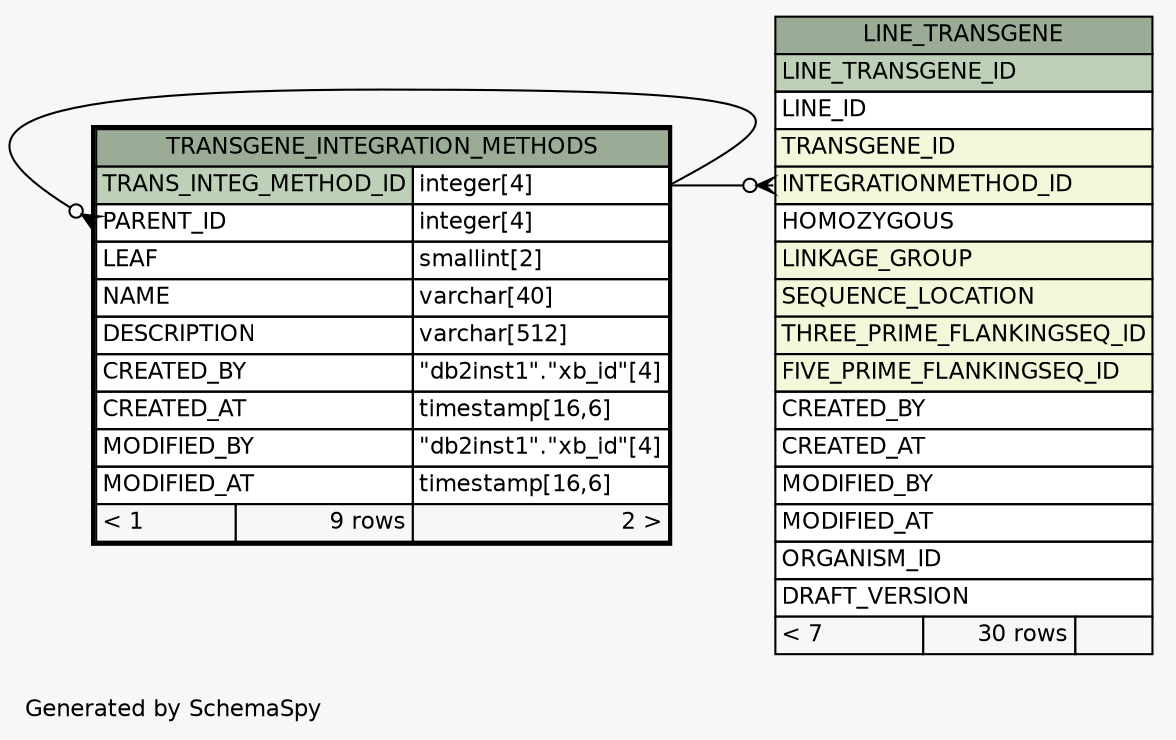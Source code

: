 // dot 2.38.0 on Windows 10 10.0
// SchemaSpy rev Unknown
digraph "oneDegreeRelationshipsDiagram" {
  graph [
    rankdir="RL"
    bgcolor="#f7f7f7"
    label="\nGenerated by SchemaSpy"
    labeljust="l"
    nodesep="0.18"
    ranksep="0.46"
    fontname="Helvetica"
    fontsize="11"
  ];
  node [
    fontname="Helvetica"
    fontsize="11"
    shape="plaintext"
  ];
  edge [
    arrowsize="0.8"
  ];
  "LINE_TRANSGENE":"INTEGRATIONMETHOD_ID":w -> "TRANSGENE_INTEGRATION_METHODS":"TRANS_INTEG_METHOD_ID.type":e [arrowhead=none dir=back arrowtail=crowodot];
  "TRANSGENE_INTEGRATION_METHODS":"PARENT_ID":w -> "TRANSGENE_INTEGRATION_METHODS":"TRANS_INTEG_METHOD_ID.type":e [arrowhead=none dir=back arrowtail=crowodot];
  "LINE_TRANSGENE" [
    label=<
    <TABLE BORDER="0" CELLBORDER="1" CELLSPACING="0" BGCOLOR="#ffffff">
      <TR><TD COLSPAN="3" BGCOLOR="#9bab96" ALIGN="CENTER">LINE_TRANSGENE</TD></TR>
      <TR><TD PORT="LINE_TRANSGENE_ID" COLSPAN="3" BGCOLOR="#bed1b8" ALIGN="LEFT">LINE_TRANSGENE_ID</TD></TR>
      <TR><TD PORT="LINE_ID" COLSPAN="3" ALIGN="LEFT">LINE_ID</TD></TR>
      <TR><TD PORT="TRANSGENE_ID" COLSPAN="3" BGCOLOR="#f4f7da" ALIGN="LEFT">TRANSGENE_ID</TD></TR>
      <TR><TD PORT="INTEGRATIONMETHOD_ID" COLSPAN="3" BGCOLOR="#f4f7da" ALIGN="LEFT">INTEGRATIONMETHOD_ID</TD></TR>
      <TR><TD PORT="HOMOZYGOUS" COLSPAN="3" ALIGN="LEFT">HOMOZYGOUS</TD></TR>
      <TR><TD PORT="LINKAGE_GROUP" COLSPAN="3" BGCOLOR="#f4f7da" ALIGN="LEFT">LINKAGE_GROUP</TD></TR>
      <TR><TD PORT="SEQUENCE_LOCATION" COLSPAN="3" BGCOLOR="#f4f7da" ALIGN="LEFT">SEQUENCE_LOCATION</TD></TR>
      <TR><TD PORT="THREE_PRIME_FLANKINGSEQ_ID" COLSPAN="3" BGCOLOR="#f4f7da" ALIGN="LEFT">THREE_PRIME_FLANKINGSEQ_ID</TD></TR>
      <TR><TD PORT="FIVE_PRIME_FLANKINGSEQ_ID" COLSPAN="3" BGCOLOR="#f4f7da" ALIGN="LEFT">FIVE_PRIME_FLANKINGSEQ_ID</TD></TR>
      <TR><TD PORT="CREATED_BY" COLSPAN="3" ALIGN="LEFT">CREATED_BY</TD></TR>
      <TR><TD PORT="CREATED_AT" COLSPAN="3" ALIGN="LEFT">CREATED_AT</TD></TR>
      <TR><TD PORT="MODIFIED_BY" COLSPAN="3" ALIGN="LEFT">MODIFIED_BY</TD></TR>
      <TR><TD PORT="MODIFIED_AT" COLSPAN="3" ALIGN="LEFT">MODIFIED_AT</TD></TR>
      <TR><TD PORT="ORGANISM_ID" COLSPAN="3" ALIGN="LEFT">ORGANISM_ID</TD></TR>
      <TR><TD PORT="DRAFT_VERSION" COLSPAN="3" ALIGN="LEFT">DRAFT_VERSION</TD></TR>
      <TR><TD ALIGN="LEFT" BGCOLOR="#f7f7f7">&lt; 7</TD><TD ALIGN="RIGHT" BGCOLOR="#f7f7f7">30 rows</TD><TD ALIGN="RIGHT" BGCOLOR="#f7f7f7">  </TD></TR>
    </TABLE>>
    URL="LINE_TRANSGENE.html"
    tooltip="LINE_TRANSGENE"
  ];
  "TRANSGENE_INTEGRATION_METHODS" [
    label=<
    <TABLE BORDER="2" CELLBORDER="1" CELLSPACING="0" BGCOLOR="#ffffff">
      <TR><TD COLSPAN="3" BGCOLOR="#9bab96" ALIGN="CENTER">TRANSGENE_INTEGRATION_METHODS</TD></TR>
      <TR><TD PORT="TRANS_INTEG_METHOD_ID" COLSPAN="2" BGCOLOR="#bed1b8" ALIGN="LEFT">TRANS_INTEG_METHOD_ID</TD><TD PORT="TRANS_INTEG_METHOD_ID.type" ALIGN="LEFT">integer[4]</TD></TR>
      <TR><TD PORT="PARENT_ID" COLSPAN="2" ALIGN="LEFT">PARENT_ID</TD><TD PORT="PARENT_ID.type" ALIGN="LEFT">integer[4]</TD></TR>
      <TR><TD PORT="LEAF" COLSPAN="2" ALIGN="LEFT">LEAF</TD><TD PORT="LEAF.type" ALIGN="LEFT">smallint[2]</TD></TR>
      <TR><TD PORT="NAME" COLSPAN="2" ALIGN="LEFT">NAME</TD><TD PORT="NAME.type" ALIGN="LEFT">varchar[40]</TD></TR>
      <TR><TD PORT="DESCRIPTION" COLSPAN="2" ALIGN="LEFT">DESCRIPTION</TD><TD PORT="DESCRIPTION.type" ALIGN="LEFT">varchar[512]</TD></TR>
      <TR><TD PORT="CREATED_BY" COLSPAN="2" ALIGN="LEFT">CREATED_BY</TD><TD PORT="CREATED_BY.type" ALIGN="LEFT">"db2inst1"."xb_id"[4]</TD></TR>
      <TR><TD PORT="CREATED_AT" COLSPAN="2" ALIGN="LEFT">CREATED_AT</TD><TD PORT="CREATED_AT.type" ALIGN="LEFT">timestamp[16,6]</TD></TR>
      <TR><TD PORT="MODIFIED_BY" COLSPAN="2" ALIGN="LEFT">MODIFIED_BY</TD><TD PORT="MODIFIED_BY.type" ALIGN="LEFT">"db2inst1"."xb_id"[4]</TD></TR>
      <TR><TD PORT="MODIFIED_AT" COLSPAN="2" ALIGN="LEFT">MODIFIED_AT</TD><TD PORT="MODIFIED_AT.type" ALIGN="LEFT">timestamp[16,6]</TD></TR>
      <TR><TD ALIGN="LEFT" BGCOLOR="#f7f7f7">&lt; 1</TD><TD ALIGN="RIGHT" BGCOLOR="#f7f7f7">9 rows</TD><TD ALIGN="RIGHT" BGCOLOR="#f7f7f7">2 &gt;</TD></TR>
    </TABLE>>
    URL="TRANSGENE_INTEGRATION_METHODS.html"
    tooltip="TRANSGENE_INTEGRATION_METHODS"
  ];
}
